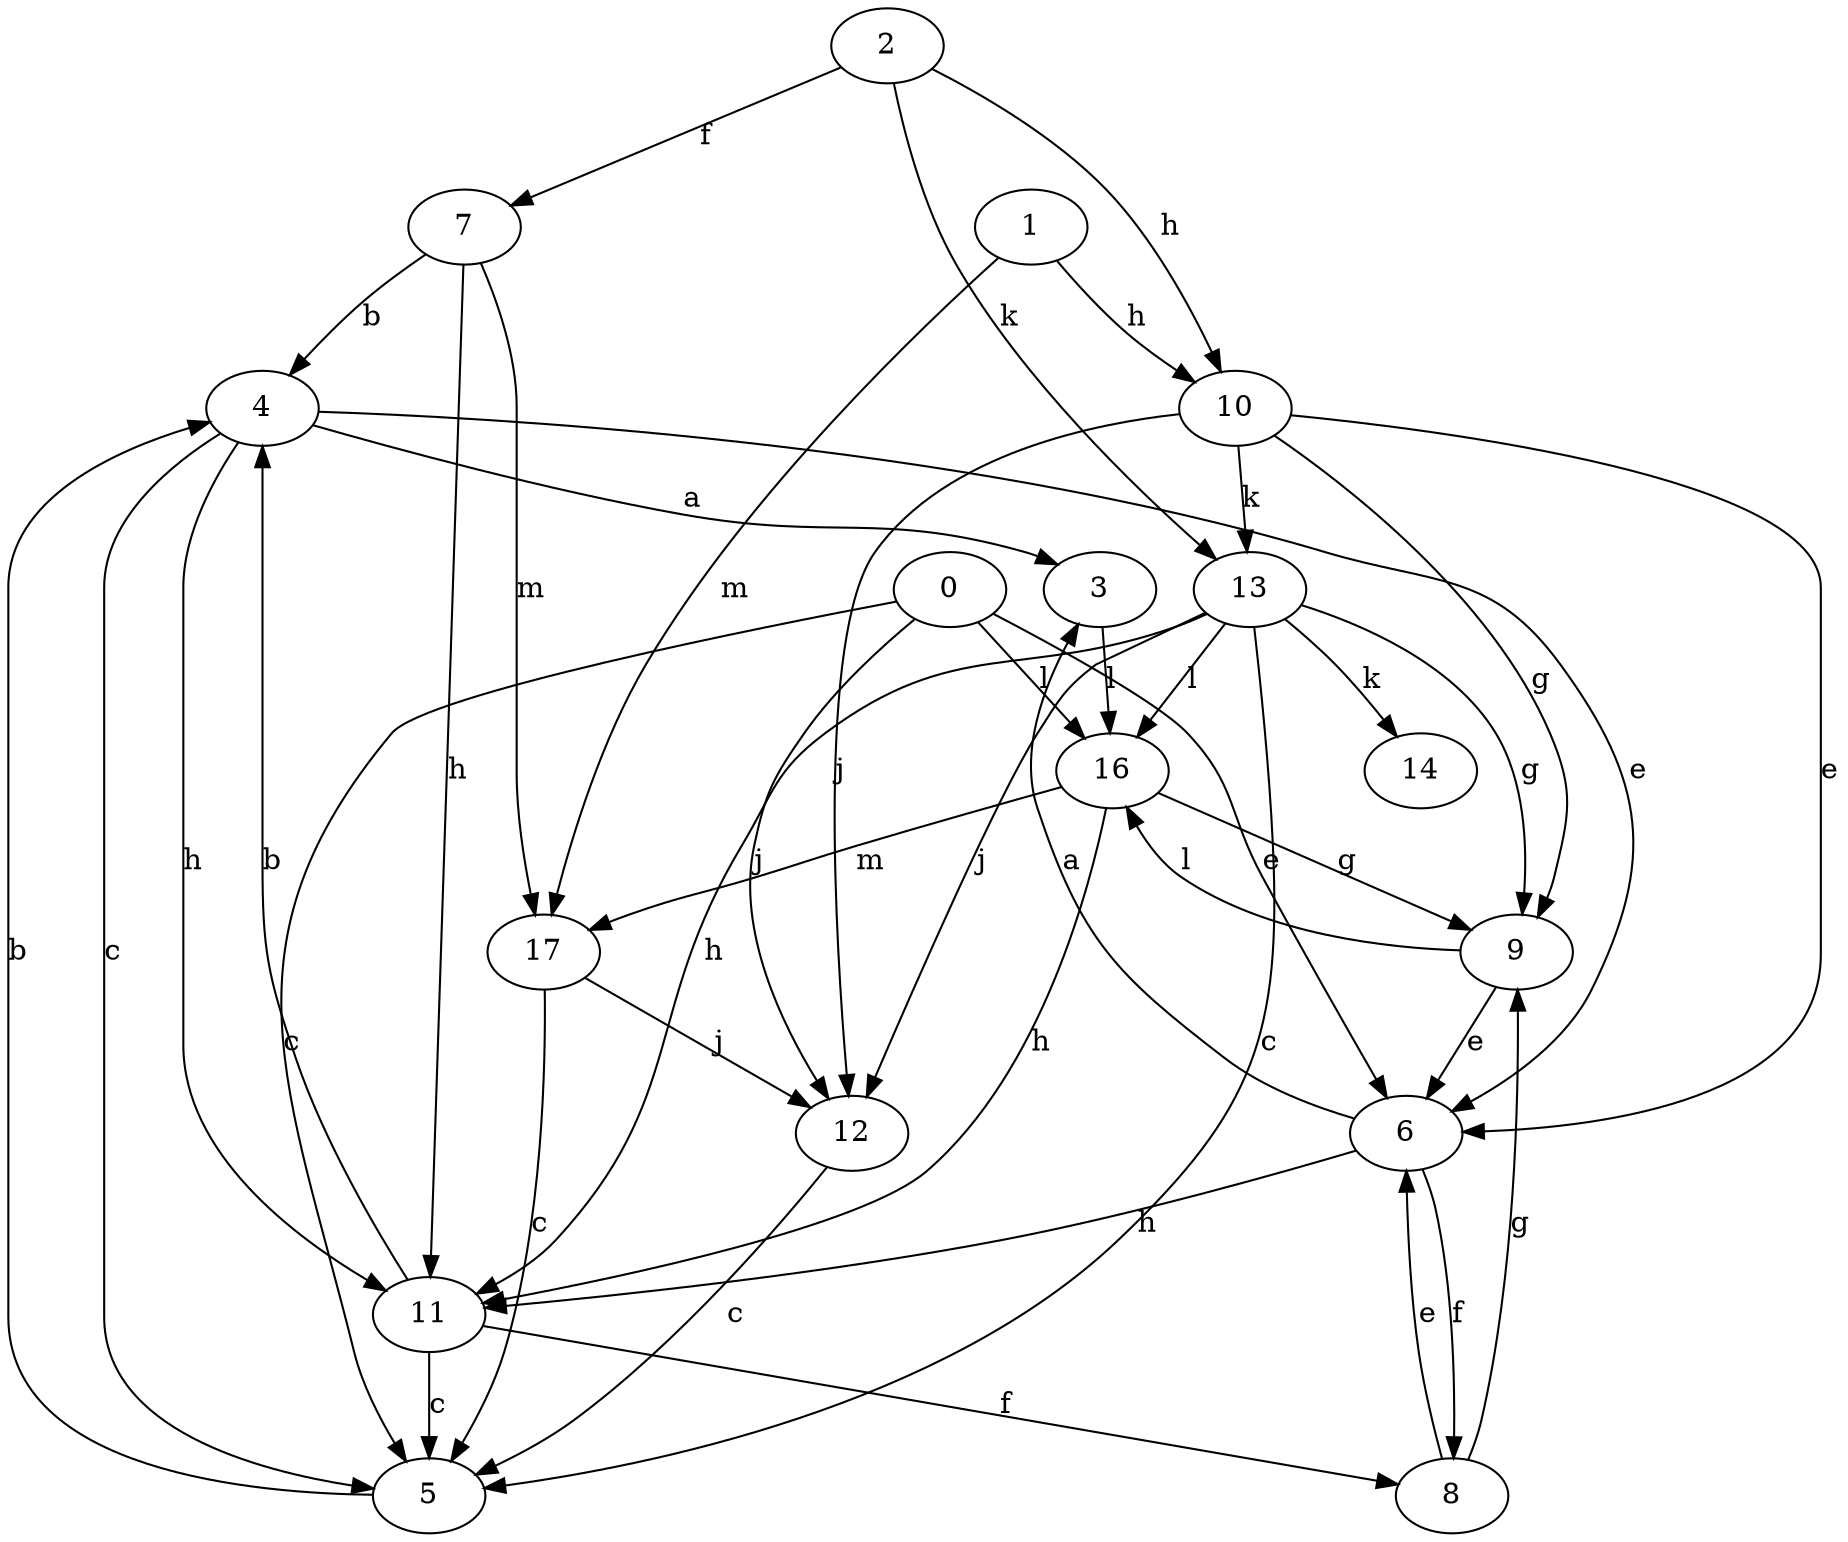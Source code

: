 strict digraph  {
2;
3;
4;
5;
0;
1;
6;
7;
8;
9;
10;
11;
12;
13;
14;
16;
17;
2 -> 7  [label=f];
2 -> 10  [label=h];
2 -> 13  [label=k];
3 -> 16  [label=l];
4 -> 3  [label=a];
4 -> 5  [label=c];
4 -> 6  [label=e];
4 -> 11  [label=h];
5 -> 4  [label=b];
0 -> 5  [label=c];
0 -> 6  [label=e];
0 -> 12  [label=j];
0 -> 16  [label=l];
1 -> 10  [label=h];
1 -> 17  [label=m];
6 -> 3  [label=a];
6 -> 8  [label=f];
6 -> 11  [label=h];
7 -> 4  [label=b];
7 -> 11  [label=h];
7 -> 17  [label=m];
8 -> 6  [label=e];
8 -> 9  [label=g];
9 -> 6  [label=e];
9 -> 16  [label=l];
10 -> 6  [label=e];
10 -> 9  [label=g];
10 -> 12  [label=j];
10 -> 13  [label=k];
11 -> 4  [label=b];
11 -> 5  [label=c];
11 -> 8  [label=f];
12 -> 5  [label=c];
13 -> 5  [label=c];
13 -> 9  [label=g];
13 -> 11  [label=h];
13 -> 12  [label=j];
13 -> 14  [label=k];
13 -> 16  [label=l];
16 -> 9  [label=g];
16 -> 11  [label=h];
16 -> 17  [label=m];
17 -> 5  [label=c];
17 -> 12  [label=j];
}
